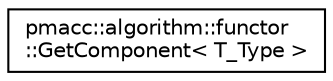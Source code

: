 digraph "Graphical Class Hierarchy"
{
 // LATEX_PDF_SIZE
  edge [fontname="Helvetica",fontsize="10",labelfontname="Helvetica",labelfontsize="10"];
  node [fontname="Helvetica",fontsize="10",shape=record];
  rankdir="LR";
  Node0 [label="pmacc::algorithm::functor\l::GetComponent\< T_Type \>",height=0.2,width=0.4,color="black", fillcolor="white", style="filled",URL="$structpmacc_1_1algorithm_1_1functor_1_1_get_component.html",tooltip=" "];
}
